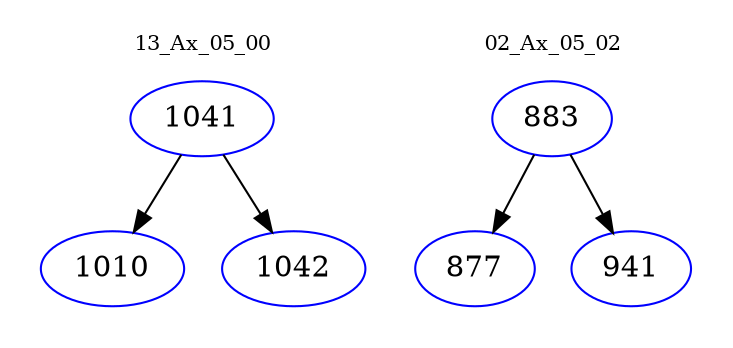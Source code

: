 digraph{
subgraph cluster_0 {
color = white
label = "13_Ax_05_00";
fontsize=10;
T0_1041 [label="1041", color="blue"]
T0_1041 -> T0_1010 [color="black"]
T0_1010 [label="1010", color="blue"]
T0_1041 -> T0_1042 [color="black"]
T0_1042 [label="1042", color="blue"]
}
subgraph cluster_1 {
color = white
label = "02_Ax_05_02";
fontsize=10;
T1_883 [label="883", color="blue"]
T1_883 -> T1_877 [color="black"]
T1_877 [label="877", color="blue"]
T1_883 -> T1_941 [color="black"]
T1_941 [label="941", color="blue"]
}
}

